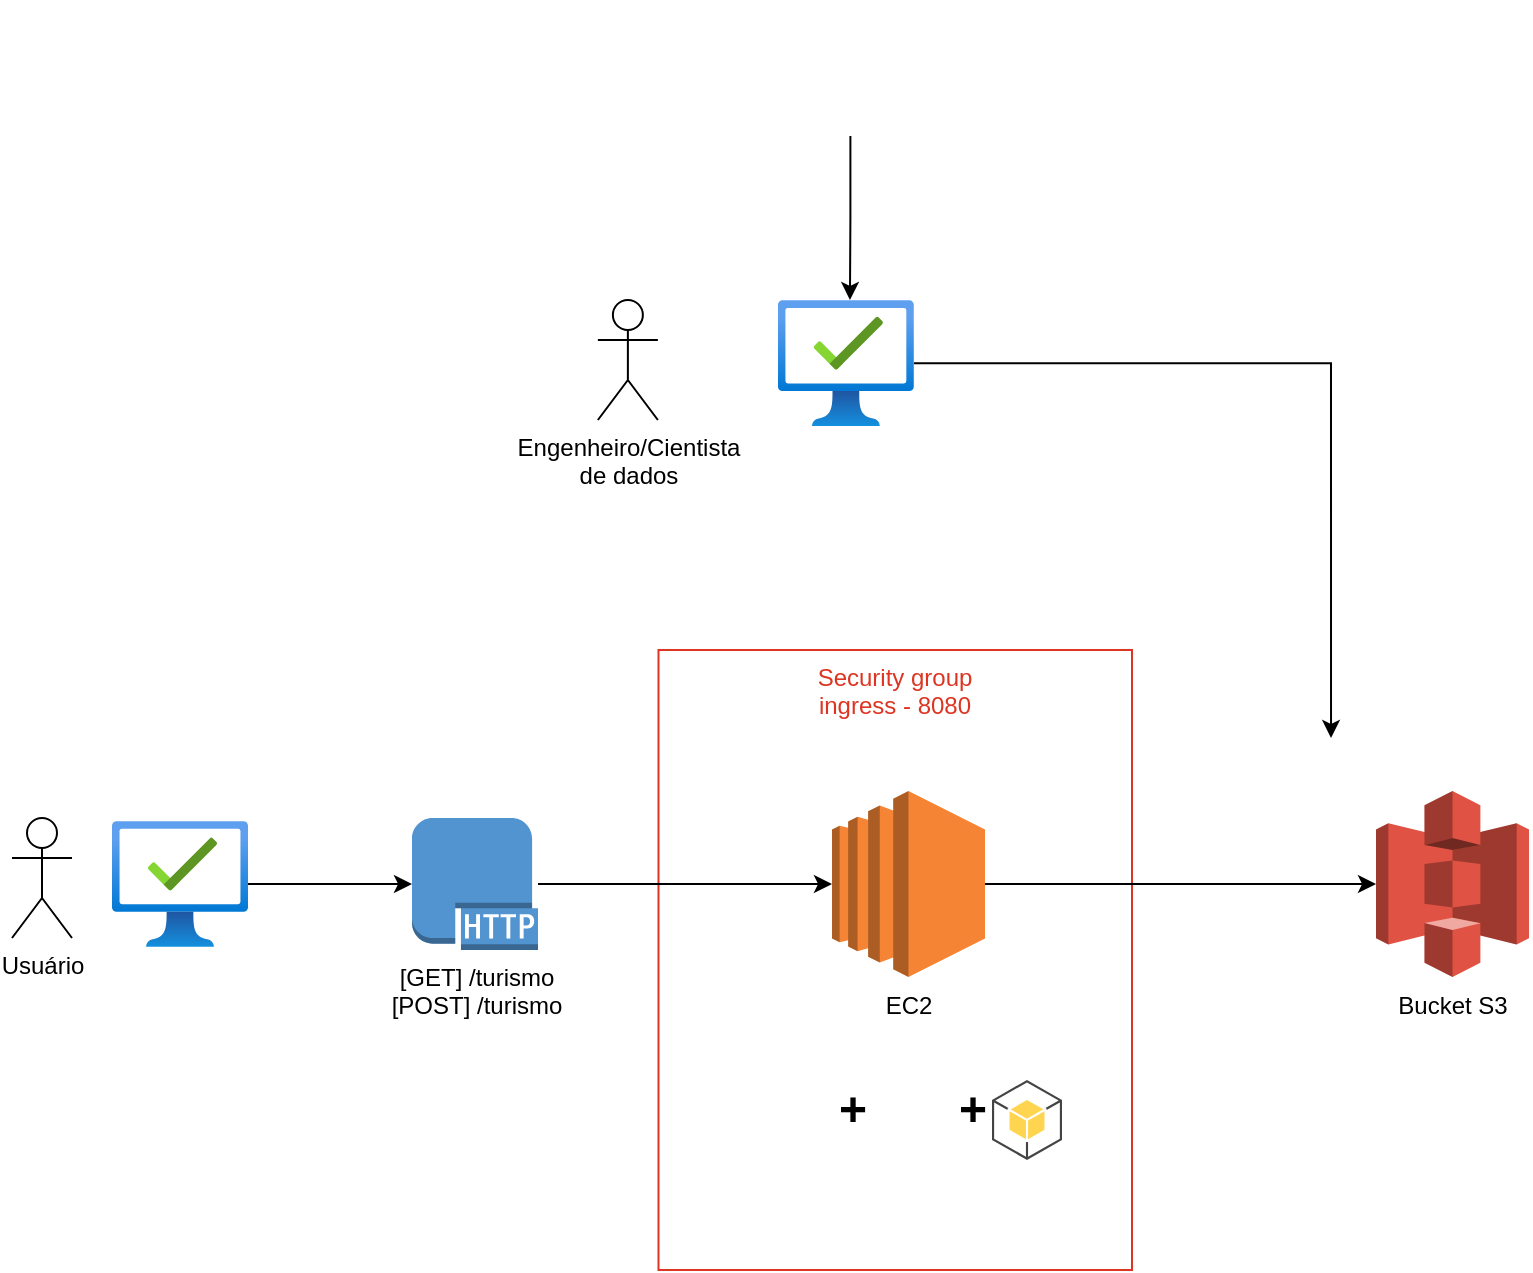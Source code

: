 <mxfile version="21.8.0" type="github">
  <diagram name="Page-1" id="tBKqJ0GVF9nW1sbdtoOr">
    <mxGraphModel dx="954" dy="539" grid="1" gridSize="10" guides="1" tooltips="1" connect="1" arrows="1" fold="1" page="1" pageScale="1" pageWidth="850" pageHeight="1100" math="0" shadow="0">
      <root>
        <mxCell id="0" />
        <mxCell id="1" parent="0" />
        <mxCell id="domNFbstdN9AaimZ1EG0-2" value="Security group&lt;br&gt;ingress - 8080" style="fillColor=none;strokeColor=#DD3522;verticalAlign=top;fontStyle=0;fontColor=#DD3522;whiteSpace=wrap;html=1;" vertex="1" parent="1">
          <mxGeometry x="353.25" y="395" width="236.75" height="310" as="geometry" />
        </mxCell>
        <mxCell id="domNFbstdN9AaimZ1EG0-15" value="" style="edgeStyle=orthogonalEdgeStyle;rounded=0;orthogonalLoop=1;jettySize=auto;html=1;" edge="1" parent="1" source="domNFbstdN9AaimZ1EG0-1" target="domNFbstdN9AaimZ1EG0-8">
          <mxGeometry relative="1" as="geometry" />
        </mxCell>
        <mxCell id="domNFbstdN9AaimZ1EG0-1" value="EC2" style="outlineConnect=0;dashed=0;verticalLabelPosition=bottom;verticalAlign=top;align=center;html=1;shape=mxgraph.aws3.ec2;fillColor=#F58534;gradientColor=none;" vertex="1" parent="1">
          <mxGeometry x="440" y="465.5" width="76.5" height="93" as="geometry" />
        </mxCell>
        <mxCell id="domNFbstdN9AaimZ1EG0-14" value="" style="edgeStyle=orthogonalEdgeStyle;rounded=0;orthogonalLoop=1;jettySize=auto;html=1;" edge="1" parent="1" source="domNFbstdN9AaimZ1EG0-3" target="domNFbstdN9AaimZ1EG0-1">
          <mxGeometry relative="1" as="geometry" />
        </mxCell>
        <mxCell id="domNFbstdN9AaimZ1EG0-3" value="[GET] /turismo&lt;br&gt;[POST] /turismo" style="outlineConnect=0;dashed=0;verticalLabelPosition=bottom;verticalAlign=top;align=center;html=1;shape=mxgraph.aws3.http_protocol;fillColor=#5294CF;gradientColor=none;" vertex="1" parent="1">
          <mxGeometry x="230" y="479" width="63" height="66" as="geometry" />
        </mxCell>
        <mxCell id="domNFbstdN9AaimZ1EG0-6" value="Usuário" style="shape=umlActor;verticalLabelPosition=bottom;verticalAlign=top;html=1;outlineConnect=0;" vertex="1" parent="1">
          <mxGeometry x="30" y="479" width="30" height="60" as="geometry" />
        </mxCell>
        <mxCell id="domNFbstdN9AaimZ1EG0-13" value="" style="edgeStyle=orthogonalEdgeStyle;rounded=0;orthogonalLoop=1;jettySize=auto;html=1;" edge="1" parent="1" source="domNFbstdN9AaimZ1EG0-7" target="domNFbstdN9AaimZ1EG0-3">
          <mxGeometry relative="1" as="geometry" />
        </mxCell>
        <mxCell id="domNFbstdN9AaimZ1EG0-7" value="" style="image;aspect=fixed;html=1;points=[];align=center;fontSize=12;image=img/lib/azure2/management_governance/Managed_Desktop.svg;" vertex="1" parent="1">
          <mxGeometry x="80" y="480.4" width="68" height="63.2" as="geometry" />
        </mxCell>
        <mxCell id="domNFbstdN9AaimZ1EG0-8" value="Bucket S3" style="outlineConnect=0;dashed=0;verticalLabelPosition=bottom;verticalAlign=top;align=center;html=1;shape=mxgraph.aws3.s3;fillColor=#E05243;gradientColor=none;" vertex="1" parent="1">
          <mxGeometry x="712.01" y="465.5" width="76.5" height="93" as="geometry" />
        </mxCell>
        <mxCell id="domNFbstdN9AaimZ1EG0-9" value="" style="shape=image;verticalLabelPosition=bottom;labelBackgroundColor=default;verticalAlign=top;aspect=fixed;imageAspect=0;image=https://static.javatpoint.com/tutorial/flask/images/flask-tutorial.png;" vertex="1" parent="1">
          <mxGeometry x="460.49" y="605" width="40" height="40" as="geometry" />
        </mxCell>
        <mxCell id="domNFbstdN9AaimZ1EG0-10" value="" style="shape=image;verticalLabelPosition=bottom;labelBackgroundColor=default;verticalAlign=top;aspect=fixed;imageAspect=0;image=https://upload.wikimedia.org/wikipedia/commons/thumb/c/c3/Python-logo-notext.svg/121px-Python-logo-notext.svg.png;" vertex="1" parent="1">
          <mxGeometry x="395" y="605" width="45.49" height="50" as="geometry" />
        </mxCell>
        <mxCell id="domNFbstdN9AaimZ1EG0-11" value="+" style="text;strokeColor=none;fillColor=none;html=1;fontSize=24;fontStyle=1;verticalAlign=middle;align=center;" vertex="1" parent="1">
          <mxGeometry x="440.49" y="605" width="20" height="40" as="geometry" />
        </mxCell>
        <mxCell id="domNFbstdN9AaimZ1EG0-21" value="" style="outlineConnect=0;dashed=0;verticalLabelPosition=bottom;verticalAlign=top;align=center;html=1;shape=mxgraph.aws3.android;fillColor=#FFD44F;gradientColor=none;" vertex="1" parent="1">
          <mxGeometry x="520" y="610" width="35" height="40" as="geometry" />
        </mxCell>
        <mxCell id="domNFbstdN9AaimZ1EG0-22" value="+" style="text;strokeColor=none;fillColor=none;html=1;fontSize=24;fontStyle=1;verticalAlign=middle;align=center;" vertex="1" parent="1">
          <mxGeometry x="500" y="605" width="20" height="40" as="geometry" />
        </mxCell>
        <mxCell id="domNFbstdN9AaimZ1EG0-25" value="" style="shape=image;verticalLabelPosition=bottom;labelBackgroundColor=default;verticalAlign=top;aspect=fixed;imageAspect=0;image=https://upload.wikimedia.org/wikipedia/commons/thumb/3/38/Jupyter_logo.svg/250px-Jupyter_logo.svg.png;" vertex="1" parent="1">
          <mxGeometry x="469.44" y="268.6" width="43.11" height="50" as="geometry" />
        </mxCell>
        <mxCell id="domNFbstdN9AaimZ1EG0-26" value="Engenheiro/Cientista&lt;br&gt;de dados" style="shape=umlActor;verticalLabelPosition=bottom;verticalAlign=top;html=1;outlineConnect=0;" vertex="1" parent="1">
          <mxGeometry x="322.94" y="220" width="30" height="60" as="geometry" />
        </mxCell>
        <mxCell id="domNFbstdN9AaimZ1EG0-30" value="" style="edgeStyle=orthogonalEdgeStyle;rounded=0;orthogonalLoop=1;jettySize=auto;html=1;entryX=0.5;entryY=0;entryDx=0;entryDy=0;" edge="1" parent="1" source="domNFbstdN9AaimZ1EG0-27" target="domNFbstdN9AaimZ1EG0-28">
          <mxGeometry relative="1" as="geometry">
            <mxPoint x="689.51" y="316.2" as="targetPoint" />
          </mxGeometry>
        </mxCell>
        <mxCell id="domNFbstdN9AaimZ1EG0-27" value="" style="image;aspect=fixed;html=1;points=[];align=center;fontSize=12;image=img/lib/azure2/management_governance/Managed_Desktop.svg;" vertex="1" parent="1">
          <mxGeometry x="412.94" y="220.0" width="68" height="63.2" as="geometry" />
        </mxCell>
        <mxCell id="domNFbstdN9AaimZ1EG0-28" value="" style="shape=image;verticalLabelPosition=bottom;labelBackgroundColor=default;verticalAlign=top;aspect=fixed;imageAspect=0;image=https://joblib.readthedocs.io/en/latest/_static/joblib_logo.svg;" vertex="1" parent="1">
          <mxGeometry x="667.83" y="439" width="43.37" height="40" as="geometry" />
        </mxCell>
        <mxCell id="domNFbstdN9AaimZ1EG0-31" value="" style="edgeStyle=orthogonalEdgeStyle;rounded=0;orthogonalLoop=1;jettySize=auto;html=1;entryX=0.53;entryY=0;entryDx=0;entryDy=0;entryPerimeter=0;" edge="1" parent="1" source="domNFbstdN9AaimZ1EG0-32" target="domNFbstdN9AaimZ1EG0-27">
          <mxGeometry relative="1" as="geometry">
            <mxPoint x="470" y="260" as="targetPoint" />
          </mxGeometry>
        </mxCell>
        <mxCell id="domNFbstdN9AaimZ1EG0-32" value="" style="shape=image;verticalLabelPosition=bottom;labelBackgroundColor=default;verticalAlign=top;aspect=fixed;imageAspect=0;image=https://dados.turismo.gov.br/uploads/admin/2021-10-19-130513.513BannerDadosAbertosCkanv2.jpg;" vertex="1" parent="1">
          <mxGeometry x="313.25" y="70" width="271.75" height="67.94" as="geometry" />
        </mxCell>
      </root>
    </mxGraphModel>
  </diagram>
</mxfile>
